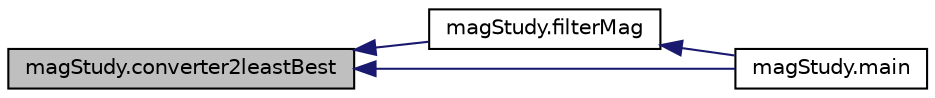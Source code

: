 digraph "magStudy.converter2leastBest"
{
  edge [fontname="Helvetica",fontsize="10",labelfontname="Helvetica",labelfontsize="10"];
  node [fontname="Helvetica",fontsize="10",shape=record];
  rankdir="LR";
  Node4 [label="magStudy.converter2leastBest",height=0.2,width=0.4,color="black", fillcolor="grey75", style="filled", fontcolor="black"];
  Node4 -> Node5 [dir="back",color="midnightblue",fontsize="10",style="solid",fontname="Helvetica"];
  Node5 [label="magStudy.filterMag",height=0.2,width=0.4,color="black", fillcolor="white", style="filled",URL="$namespacemag_study.html#a00128b94305d32ba4cf222a137eb59a1"];
  Node5 -> Node6 [dir="back",color="midnightblue",fontsize="10",style="solid",fontname="Helvetica"];
  Node6 [label="magStudy.main",height=0.2,width=0.4,color="black", fillcolor="white", style="filled",URL="$namespacemag_study.html#aedd1b63a589d0d25496c8cd0589fc46d"];
  Node4 -> Node6 [dir="back",color="midnightblue",fontsize="10",style="solid",fontname="Helvetica"];
}
